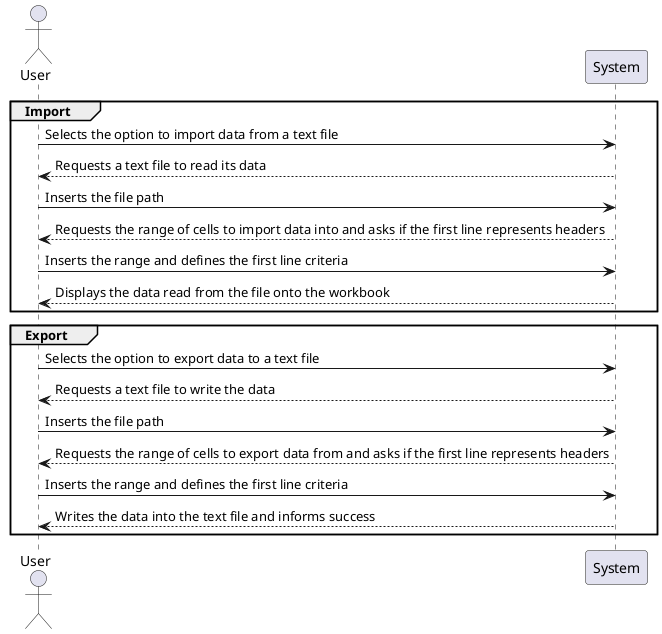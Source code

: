 @startuml us084_ssd.png

actor User
participant System

group Import
    User -> System : Selects the option to import data from a text file
    User <-- System : Requests a text file to read its data
    User -> System : Inserts the file path
    User <-- System : Requests the range of cells to import data into and asks if the first line represents headers
    User -> System : Inserts the range and defines the first line criteria
    User <-- System : Displays the data read from the file onto the workbook
end
group Export
    User -> System : Selects the option to export data to a text file
    User <-- System : Requests a text file to write the data
    User -> System : Inserts the file path
    User <-- System : Requests the range of cells to export data from and asks if the first line represents headers
    User -> System : Inserts the range and defines the first line criteria
    User <-- System : Writes the data into the text file and informs success
end

@enduml us084_ssd.png
